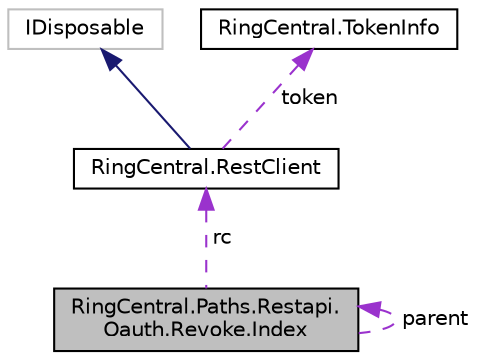 digraph "RingCentral.Paths.Restapi.Oauth.Revoke.Index"
{
 // LATEX_PDF_SIZE
  edge [fontname="Helvetica",fontsize="10",labelfontname="Helvetica",labelfontsize="10"];
  node [fontname="Helvetica",fontsize="10",shape=record];
  Node1 [label="RingCentral.Paths.Restapi.\lOauth.Revoke.Index",height=0.2,width=0.4,color="black", fillcolor="grey75", style="filled", fontcolor="black",tooltip=" "];
  Node2 -> Node1 [dir="back",color="darkorchid3",fontsize="10",style="dashed",label=" rc" ,fontname="Helvetica"];
  Node2 [label="RingCentral.RestClient",height=0.2,width=0.4,color="black", fillcolor="white", style="filled",URL="$classRingCentral_1_1RestClient.html",tooltip=" "];
  Node3 -> Node2 [dir="back",color="midnightblue",fontsize="10",style="solid",fontname="Helvetica"];
  Node3 [label="IDisposable",height=0.2,width=0.4,color="grey75", fillcolor="white", style="filled",tooltip=" "];
  Node4 -> Node2 [dir="back",color="darkorchid3",fontsize="10",style="dashed",label=" token" ,fontname="Helvetica"];
  Node4 [label="RingCentral.TokenInfo",height=0.2,width=0.4,color="black", fillcolor="white", style="filled",URL="$classRingCentral_1_1TokenInfo.html",tooltip=" "];
  Node1 -> Node1 [dir="back",color="darkorchid3",fontsize="10",style="dashed",label=" parent" ,fontname="Helvetica"];
}
